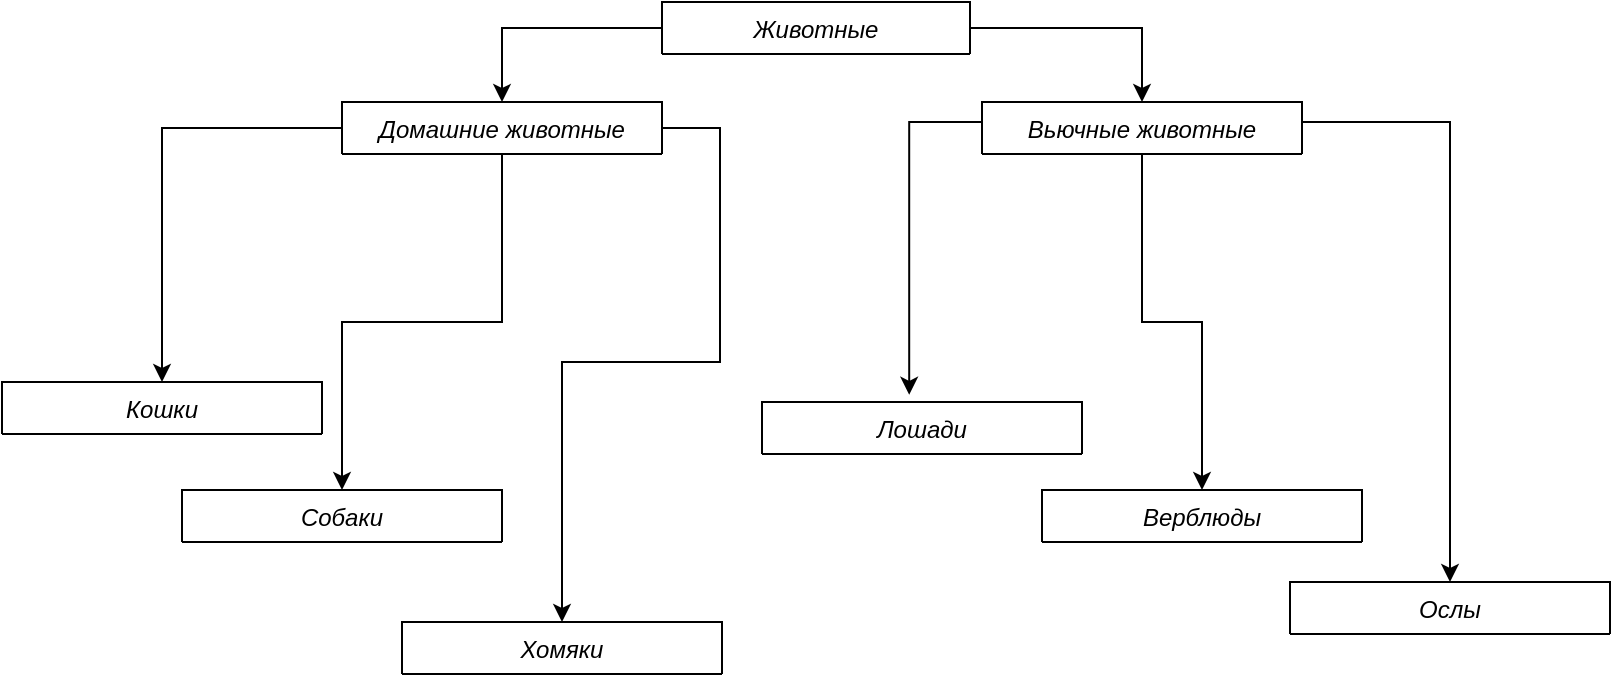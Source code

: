 <mxfile version="20.8.5" type="device"><diagram id="C5RBs43oDa-KdzZeNtuy" name="Page-1"><mxGraphModel dx="1050" dy="530" grid="1" gridSize="10" guides="1" tooltips="1" connect="1" arrows="1" fold="1" page="1" pageScale="1" pageWidth="827" pageHeight="1169" math="0" shadow="0"><root><mxCell id="WIyWlLk6GJQsqaUBKTNV-0"/><mxCell id="WIyWlLk6GJQsqaUBKTNV-1" parent="WIyWlLk6GJQsqaUBKTNV-0"/><mxCell id="sTBQi7aGtHzJnizp0uKS-7" value="" style="edgeStyle=orthogonalEdgeStyle;rounded=0;orthogonalLoop=1;jettySize=auto;html=1;" edge="1" parent="WIyWlLk6GJQsqaUBKTNV-1" source="zkfFHV4jXpPFQw0GAbJ--0" target="sTBQi7aGtHzJnizp0uKS-4"><mxGeometry relative="1" as="geometry"/></mxCell><mxCell id="sTBQi7aGtHzJnizp0uKS-13" value="" style="edgeStyle=orthogonalEdgeStyle;rounded=0;orthogonalLoop=1;jettySize=auto;html=1;" edge="1" parent="WIyWlLk6GJQsqaUBKTNV-1" source="zkfFHV4jXpPFQw0GAbJ--0" target="sTBQi7aGtHzJnizp0uKS-10"><mxGeometry relative="1" as="geometry"/></mxCell><mxCell id="sTBQi7aGtHzJnizp0uKS-33" style="edgeStyle=orthogonalEdgeStyle;rounded=0;orthogonalLoop=1;jettySize=auto;html=1;entryX=0.5;entryY=0;entryDx=0;entryDy=0;" edge="1" parent="WIyWlLk6GJQsqaUBKTNV-1" source="zkfFHV4jXpPFQw0GAbJ--0" target="sTBQi7aGtHzJnizp0uKS-28"><mxGeometry relative="1" as="geometry"><Array as="points"><mxPoint x="369" y="83"/><mxPoint x="369" y="200"/><mxPoint x="290" y="200"/></Array></mxGeometry></mxCell><mxCell id="zkfFHV4jXpPFQw0GAbJ--0" value="Домашние животные" style="swimlane;fontStyle=2;align=center;verticalAlign=top;childLayout=stackLayout;horizontal=1;startSize=26;horizontalStack=0;resizeParent=1;resizeLast=0;collapsible=1;marginBottom=0;rounded=0;shadow=0;strokeWidth=1;" parent="WIyWlLk6GJQsqaUBKTNV-1" vertex="1" collapsed="1"><mxGeometry x="180" y="70" width="160" height="26" as="geometry"><mxRectangle x="180" y="70" width="160" height="60" as="alternateBounds"/></mxGeometry></mxCell><mxCell id="zkfFHV4jXpPFQw0GAbJ--1" value="Вид" style="text;align=left;verticalAlign=top;spacingLeft=4;spacingRight=4;overflow=hidden;rotatable=0;points=[[0,0.5],[1,0.5]];portConstraint=eastwest;" parent="zkfFHV4jXpPFQw0GAbJ--0" vertex="1"><mxGeometry y="26" width="160" height="26" as="geometry"/></mxCell><mxCell id="zkfFHV4jXpPFQw0GAbJ--4" value="" style="line;html=1;strokeWidth=1;align=left;verticalAlign=middle;spacingTop=-1;spacingLeft=3;spacingRight=3;rotatable=0;labelPosition=right;points=[];portConstraint=eastwest;" parent="zkfFHV4jXpPFQw0GAbJ--0" vertex="1"><mxGeometry y="52" width="160" height="8" as="geometry"/></mxCell><mxCell id="sTBQi7aGtHzJnizp0uKS-49" style="edgeStyle=orthogonalEdgeStyle;rounded=0;orthogonalLoop=1;jettySize=auto;html=1;entryX=0.46;entryY=-0.138;entryDx=0;entryDy=0;entryPerimeter=0;" edge="1" parent="WIyWlLk6GJQsqaUBKTNV-1" source="sTBQi7aGtHzJnizp0uKS-0" target="sTBQi7aGtHzJnizp0uKS-40"><mxGeometry relative="1" as="geometry"><Array as="points"><mxPoint x="464" y="80"/></Array></mxGeometry></mxCell><mxCell id="sTBQi7aGtHzJnizp0uKS-50" style="edgeStyle=orthogonalEdgeStyle;rounded=0;orthogonalLoop=1;jettySize=auto;html=1;entryX=0.5;entryY=0;entryDx=0;entryDy=0;" edge="1" parent="WIyWlLk6GJQsqaUBKTNV-1" source="sTBQi7aGtHzJnizp0uKS-0" target="sTBQi7aGtHzJnizp0uKS-43"><mxGeometry relative="1" as="geometry"/></mxCell><mxCell id="sTBQi7aGtHzJnizp0uKS-51" style="edgeStyle=orthogonalEdgeStyle;rounded=0;orthogonalLoop=1;jettySize=auto;html=1;entryX=0.5;entryY=0;entryDx=0;entryDy=0;" edge="1" parent="WIyWlLk6GJQsqaUBKTNV-1" source="sTBQi7aGtHzJnizp0uKS-0" target="sTBQi7aGtHzJnizp0uKS-46"><mxGeometry relative="1" as="geometry"><Array as="points"><mxPoint x="734" y="80"/></Array></mxGeometry></mxCell><mxCell id="sTBQi7aGtHzJnizp0uKS-0" value="Вьючные животные" style="swimlane;fontStyle=2;align=center;verticalAlign=top;childLayout=stackLayout;horizontal=1;startSize=26;horizontalStack=0;resizeParent=1;resizeLast=0;collapsible=1;marginBottom=0;rounded=0;shadow=0;strokeWidth=1;" vertex="1" collapsed="1" parent="WIyWlLk6GJQsqaUBKTNV-1"><mxGeometry x="500" y="70" width="160" height="26" as="geometry"><mxRectangle x="500" y="70" width="160" height="60" as="alternateBounds"/></mxGeometry></mxCell><mxCell id="sTBQi7aGtHzJnizp0uKS-1" value="Вид" style="text;align=left;verticalAlign=top;spacingLeft=4;spacingRight=4;overflow=hidden;rotatable=0;points=[[0,0.5],[1,0.5]];portConstraint=eastwest;" vertex="1" parent="sTBQi7aGtHzJnizp0uKS-0"><mxGeometry y="26" width="160" height="26" as="geometry"/></mxCell><mxCell id="sTBQi7aGtHzJnizp0uKS-2" value="" style="line;html=1;strokeWidth=1;align=left;verticalAlign=middle;spacingTop=-1;spacingLeft=3;spacingRight=3;rotatable=0;labelPosition=right;points=[];portConstraint=eastwest;" vertex="1" parent="sTBQi7aGtHzJnizp0uKS-0"><mxGeometry y="52" width="160" height="8" as="geometry"/></mxCell><mxCell id="sTBQi7aGtHzJnizp0uKS-4" value="Кошки" style="swimlane;fontStyle=2;align=center;verticalAlign=top;childLayout=stackLayout;horizontal=1;startSize=26;horizontalStack=0;resizeParent=1;resizeLast=0;collapsible=1;marginBottom=0;rounded=0;shadow=0;strokeWidth=1;" vertex="1" collapsed="1" parent="WIyWlLk6GJQsqaUBKTNV-1"><mxGeometry x="10" y="210" width="160" height="26" as="geometry"><mxRectangle x="60" y="200" width="90" height="105" as="alternateBounds"/></mxGeometry></mxCell><mxCell id="sTBQi7aGtHzJnizp0uKS-27" value="&lt;div style=&quot;&quot;&gt;&lt;font style=&quot;background-color: initial; vertical-align: inherit;&quot;&gt;&lt;font style=&quot;vertical-align: inherit;&quot;&gt;&lt;font style=&quot;vertical-align: inherit;&quot;&gt;&lt;font style=&quot;vertical-align: inherit;&quot;&gt;&lt;font style=&quot;vertical-align: inherit;&quot;&gt;Порода&lt;/font&gt;&lt;/font&gt;&lt;/font&gt;&lt;/font&gt;&lt;/font&gt;&lt;/div&gt;&lt;div style=&quot;&quot;&gt;&lt;font style=&quot;background-color: initial; vertical-align: inherit;&quot;&gt;&lt;font style=&quot;vertical-align: inherit;&quot;&gt;&lt;font style=&quot;vertical-align: inherit;&quot;&gt;&lt;font style=&quot;vertical-align: inherit;&quot;&gt;&lt;font style=&quot;vertical-align: inherit;&quot;&gt;&lt;br&gt;&lt;/font&gt;&lt;/font&gt;&lt;/font&gt;&lt;/font&gt;&lt;/font&gt;&lt;/div&gt;&lt;div style=&quot;&quot;&gt;&lt;font style=&quot;background-color: initial; vertical-align: inherit;&quot;&gt;&lt;font style=&quot;vertical-align: inherit;&quot;&gt;&lt;font style=&quot;vertical-align: inherit;&quot;&gt;&lt;font style=&quot;vertical-align: inherit;&quot;&gt;&lt;font style=&quot;vertical-align: inherit;&quot;&gt;&lt;font style=&quot;vertical-align: inherit;&quot;&gt;&lt;font style=&quot;vertical-align: inherit;&quot;&gt;Возраст&lt;/font&gt;&lt;/font&gt;&lt;/font&gt;&lt;/font&gt;&lt;/font&gt;&lt;/font&gt;&lt;/font&gt;&lt;/div&gt;" style="text;html=1;align=left;verticalAlign=middle;resizable=0;points=[];autosize=1;strokeColor=none;fillColor=none;" vertex="1" parent="sTBQi7aGtHzJnizp0uKS-4"><mxGeometry y="26" width="90" height="60" as="geometry"/></mxCell><mxCell id="sTBQi7aGtHzJnizp0uKS-10" value="Собаки" style="swimlane;fontStyle=2;align=center;verticalAlign=top;childLayout=stackLayout;horizontal=1;startSize=26;horizontalStack=0;resizeParent=1;resizeLast=0;collapsible=1;marginBottom=0;rounded=0;shadow=0;strokeWidth=1;" vertex="1" collapsed="1" parent="WIyWlLk6GJQsqaUBKTNV-1"><mxGeometry x="100" y="264" width="160" height="26" as="geometry"><mxRectangle x="180" y="200" width="90" height="100" as="alternateBounds"/></mxGeometry></mxCell><mxCell id="sTBQi7aGtHzJnizp0uKS-11" value="Порода" style="text;align=left;verticalAlign=top;spacingLeft=4;spacingRight=4;overflow=hidden;rotatable=0;points=[[0,0.5],[1,0.5]];portConstraint=eastwest;" vertex="1" parent="sTBQi7aGtHzJnizp0uKS-10"><mxGeometry y="26" width="90" height="26" as="geometry"/></mxCell><mxCell id="sTBQi7aGtHzJnizp0uKS-14" value="&lt;font style=&quot;vertical-align: inherit;&quot;&gt;&lt;font style=&quot;vertical-align: inherit;&quot;&gt;&lt;font style=&quot;vertical-align: inherit;&quot;&gt;&lt;font style=&quot;vertical-align: inherit;&quot;&gt;Возраст&lt;/font&gt;&lt;/font&gt;&lt;/font&gt;&lt;/font&gt;" style="text;html=1;align=left;verticalAlign=middle;resizable=0;points=[];autosize=1;strokeColor=none;fillColor=none;" vertex="1" parent="sTBQi7aGtHzJnizp0uKS-10"><mxGeometry y="52" width="90" height="30" as="geometry"/></mxCell><mxCell id="sTBQi7aGtHzJnizp0uKS-28" value="Хомяки" style="swimlane;fontStyle=2;align=center;verticalAlign=top;childLayout=stackLayout;horizontal=1;startSize=26;horizontalStack=0;resizeParent=1;resizeLast=0;collapsible=1;marginBottom=0;rounded=0;shadow=0;strokeWidth=1;" vertex="1" collapsed="1" parent="WIyWlLk6GJQsqaUBKTNV-1"><mxGeometry x="210" y="330" width="160" height="26" as="geometry"><mxRectangle x="324" y="200" width="90" height="100" as="alternateBounds"/></mxGeometry></mxCell><mxCell id="sTBQi7aGtHzJnizp0uKS-29" value="Порода" style="text;align=left;verticalAlign=top;spacingLeft=4;spacingRight=4;overflow=hidden;rotatable=0;points=[[0,0.5],[1,0.5]];portConstraint=eastwest;" vertex="1" parent="sTBQi7aGtHzJnizp0uKS-28"><mxGeometry y="26" width="90" height="26" as="geometry"/></mxCell><mxCell id="sTBQi7aGtHzJnizp0uKS-30" value="&lt;font style=&quot;vertical-align: inherit;&quot;&gt;&lt;font style=&quot;vertical-align: inherit;&quot;&gt;&lt;font style=&quot;vertical-align: inherit;&quot;&gt;&lt;font style=&quot;vertical-align: inherit;&quot;&gt;Возраст&lt;/font&gt;&lt;/font&gt;&lt;/font&gt;&lt;/font&gt;" style="text;html=1;align=left;verticalAlign=middle;resizable=0;points=[];autosize=1;strokeColor=none;fillColor=none;" vertex="1" parent="sTBQi7aGtHzJnizp0uKS-28"><mxGeometry y="52" width="90" height="30" as="geometry"/></mxCell><mxCell id="sTBQi7aGtHzJnizp0uKS-38" style="edgeStyle=orthogonalEdgeStyle;rounded=0;orthogonalLoop=1;jettySize=auto;html=1;entryX=0.5;entryY=0;entryDx=0;entryDy=0;" edge="1" parent="WIyWlLk6GJQsqaUBKTNV-1" source="sTBQi7aGtHzJnizp0uKS-35" target="zkfFHV4jXpPFQw0GAbJ--0"><mxGeometry relative="1" as="geometry"><Array as="points"><mxPoint x="260" y="33"/></Array></mxGeometry></mxCell><mxCell id="sTBQi7aGtHzJnizp0uKS-39" style="edgeStyle=orthogonalEdgeStyle;rounded=0;orthogonalLoop=1;jettySize=auto;html=1;entryX=0.5;entryY=0;entryDx=0;entryDy=0;" edge="1" parent="WIyWlLk6GJQsqaUBKTNV-1" source="sTBQi7aGtHzJnizp0uKS-35" target="sTBQi7aGtHzJnizp0uKS-0"><mxGeometry relative="1" as="geometry"/></mxCell><mxCell id="sTBQi7aGtHzJnizp0uKS-35" value="Животные" style="swimlane;fontStyle=2;align=center;verticalAlign=top;childLayout=stackLayout;horizontal=1;startSize=26;horizontalStack=0;resizeParent=1;resizeLast=0;collapsible=1;marginBottom=0;rounded=0;shadow=0;strokeWidth=1;" vertex="1" collapsed="1" parent="WIyWlLk6GJQsqaUBKTNV-1"><mxGeometry x="340" y="20" width="154" height="26" as="geometry"><mxRectangle x="180" y="70" width="160" height="60" as="alternateBounds"/></mxGeometry></mxCell><mxCell id="sTBQi7aGtHzJnizp0uKS-36" value="Вид" style="text;align=left;verticalAlign=top;spacingLeft=4;spacingRight=4;overflow=hidden;rotatable=0;points=[[0,0.5],[1,0.5]];portConstraint=eastwest;" vertex="1" parent="sTBQi7aGtHzJnizp0uKS-35"><mxGeometry y="26" width="160" height="26" as="geometry"/></mxCell><mxCell id="sTBQi7aGtHzJnizp0uKS-37" value="" style="line;html=1;strokeWidth=1;align=left;verticalAlign=middle;spacingTop=-1;spacingLeft=3;spacingRight=3;rotatable=0;labelPosition=right;points=[];portConstraint=eastwest;" vertex="1" parent="sTBQi7aGtHzJnizp0uKS-35"><mxGeometry y="52" width="160" height="8" as="geometry"/></mxCell><mxCell id="sTBQi7aGtHzJnizp0uKS-40" value="Лошади" style="swimlane;fontStyle=2;align=center;verticalAlign=top;childLayout=stackLayout;horizontal=1;startSize=26;horizontalStack=0;resizeParent=1;resizeLast=0;collapsible=1;marginBottom=0;rounded=0;shadow=0;strokeWidth=1;" vertex="1" collapsed="1" parent="WIyWlLk6GJQsqaUBKTNV-1"><mxGeometry x="390" y="220" width="160" height="26" as="geometry"><mxRectangle x="324" y="200" width="90" height="100" as="alternateBounds"/></mxGeometry></mxCell><mxCell id="sTBQi7aGtHzJnizp0uKS-41" value="Порода" style="text;align=left;verticalAlign=top;spacingLeft=4;spacingRight=4;overflow=hidden;rotatable=0;points=[[0,0.5],[1,0.5]];portConstraint=eastwest;" vertex="1" parent="sTBQi7aGtHzJnizp0uKS-40"><mxGeometry y="26" width="90" height="26" as="geometry"/></mxCell><mxCell id="sTBQi7aGtHzJnizp0uKS-42" value="&lt;font style=&quot;vertical-align: inherit;&quot;&gt;&lt;font style=&quot;vertical-align: inherit;&quot;&gt;&lt;font style=&quot;vertical-align: inherit;&quot;&gt;&lt;font style=&quot;vertical-align: inherit;&quot;&gt;Возраст&lt;/font&gt;&lt;/font&gt;&lt;/font&gt;&lt;/font&gt;" style="text;html=1;align=left;verticalAlign=middle;resizable=0;points=[];autosize=1;strokeColor=none;fillColor=none;" vertex="1" parent="sTBQi7aGtHzJnizp0uKS-40"><mxGeometry y="52" width="90" height="30" as="geometry"/></mxCell><mxCell id="sTBQi7aGtHzJnizp0uKS-43" value="Верблюды" style="swimlane;fontStyle=2;align=center;verticalAlign=top;childLayout=stackLayout;horizontal=1;startSize=26;horizontalStack=0;resizeParent=1;resizeLast=0;collapsible=1;marginBottom=0;rounded=0;shadow=0;strokeWidth=1;" vertex="1" collapsed="1" parent="WIyWlLk6GJQsqaUBKTNV-1"><mxGeometry x="530" y="264" width="160" height="26" as="geometry"><mxRectangle x="324" y="200" width="90" height="100" as="alternateBounds"/></mxGeometry></mxCell><mxCell id="sTBQi7aGtHzJnizp0uKS-44" value="Порода" style="text;align=left;verticalAlign=top;spacingLeft=4;spacingRight=4;overflow=hidden;rotatable=0;points=[[0,0.5],[1,0.5]];portConstraint=eastwest;" vertex="1" parent="sTBQi7aGtHzJnizp0uKS-43"><mxGeometry y="26" width="90" height="26" as="geometry"/></mxCell><mxCell id="sTBQi7aGtHzJnizp0uKS-45" value="&lt;font style=&quot;vertical-align: inherit;&quot;&gt;&lt;font style=&quot;vertical-align: inherit;&quot;&gt;&lt;font style=&quot;vertical-align: inherit;&quot;&gt;&lt;font style=&quot;vertical-align: inherit;&quot;&gt;Возраст&lt;/font&gt;&lt;/font&gt;&lt;/font&gt;&lt;/font&gt;" style="text;html=1;align=left;verticalAlign=middle;resizable=0;points=[];autosize=1;strokeColor=none;fillColor=none;" vertex="1" parent="sTBQi7aGtHzJnizp0uKS-43"><mxGeometry y="52" width="90" height="30" as="geometry"/></mxCell><mxCell id="sTBQi7aGtHzJnizp0uKS-46" value="Ослы" style="swimlane;fontStyle=2;align=center;verticalAlign=top;childLayout=stackLayout;horizontal=1;startSize=26;horizontalStack=0;resizeParent=1;resizeLast=0;collapsible=1;marginBottom=0;rounded=0;shadow=0;strokeWidth=1;" vertex="1" collapsed="1" parent="WIyWlLk6GJQsqaUBKTNV-1"><mxGeometry x="654" y="310" width="160" height="26" as="geometry"><mxRectangle x="324" y="200" width="90" height="100" as="alternateBounds"/></mxGeometry></mxCell><mxCell id="sTBQi7aGtHzJnizp0uKS-47" value="Порода" style="text;align=left;verticalAlign=top;spacingLeft=4;spacingRight=4;overflow=hidden;rotatable=0;points=[[0,0.5],[1,0.5]];portConstraint=eastwest;" vertex="1" parent="sTBQi7aGtHzJnizp0uKS-46"><mxGeometry y="26" width="90" height="26" as="geometry"/></mxCell><mxCell id="sTBQi7aGtHzJnizp0uKS-48" value="&lt;font style=&quot;vertical-align: inherit;&quot;&gt;&lt;font style=&quot;vertical-align: inherit;&quot;&gt;&lt;font style=&quot;vertical-align: inherit;&quot;&gt;&lt;font style=&quot;vertical-align: inherit;&quot;&gt;Возраст&lt;/font&gt;&lt;/font&gt;&lt;/font&gt;&lt;/font&gt;" style="text;html=1;align=left;verticalAlign=middle;resizable=0;points=[];autosize=1;strokeColor=none;fillColor=none;" vertex="1" parent="sTBQi7aGtHzJnizp0uKS-46"><mxGeometry y="52" width="90" height="30" as="geometry"/></mxCell></root></mxGraphModel></diagram></mxfile>